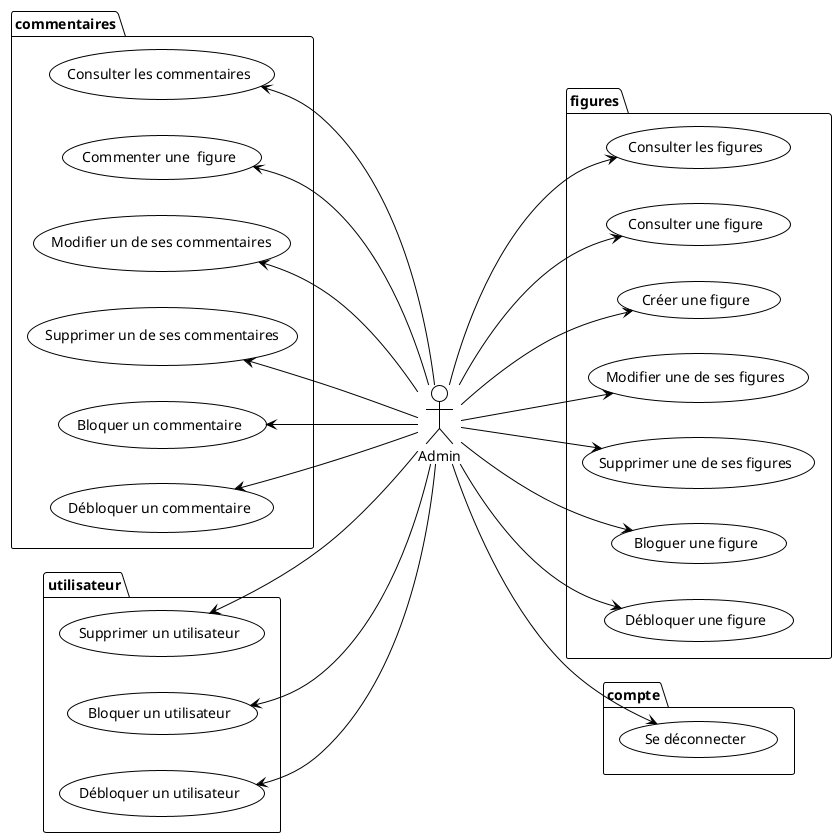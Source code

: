 @startuml

!theme plain
left to right direction

:Admin:

package figures {
    Admin ---> (Consulter les figures)
    Admin ---> (Consulter une figure)
    Admin ---> (Créer une figure)
    Admin ---> (Modifier une de ses figures)
    Admin ---> (Supprimer une de ses figures)
    Admin ---> (Bloguer une figure)
    Admin ---> (Débloquer une figure)
}

package commentaires {
    (Consulter les commentaires) <--- Admin
    (Commenter une  figure) <--- Admin
    (Modifier un de ses commentaires) <--- Admin
    (Supprimer un de ses commentaires) <--- Admin
    (Bloquer un commentaire) <--- Admin
    (Débloquer un commentaire) <--- Admin
}

package utilisateur {
    (Supprimer un utilisateur) <--- Admin
    (Bloquer un utilisateur) <--- Admin
    (Débloquer un utilisateur) <--- Admin
}

package compte {
     Admin ---> (Se déconnecter)
}


@enduml